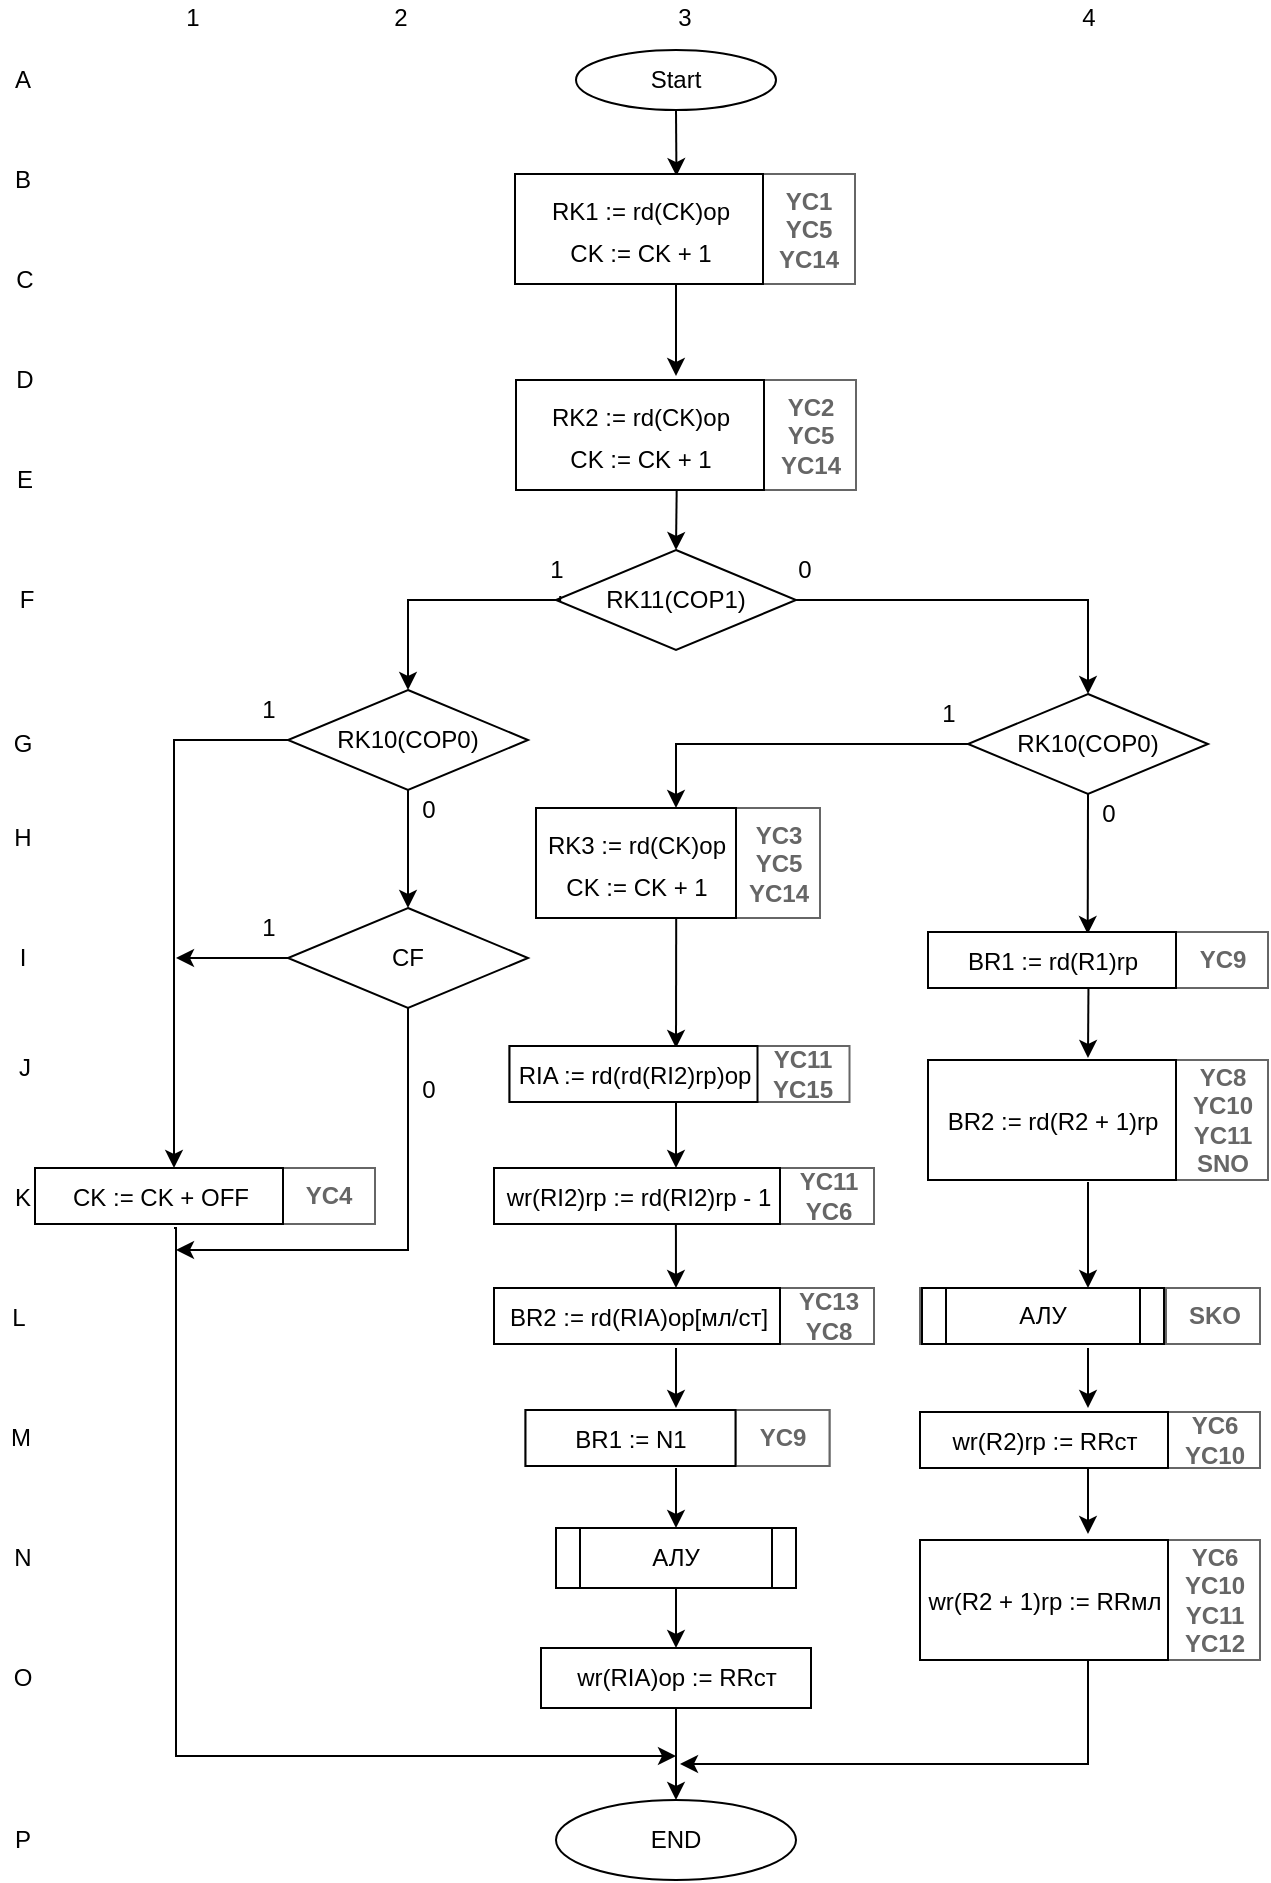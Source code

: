 <mxfile version="18.0.7" type="github"><diagram id="KE3Y_JJDXEvooJmlkgoM" name="Page-1"><mxGraphModel dx="696" dy="299" grid="0" gridSize="10" guides="1" tooltips="1" connect="1" arrows="1" fold="1" page="0" pageScale="1" pageWidth="827" pageHeight="1169" math="0" shadow="0"><root><mxCell id="0"/><mxCell id="1" parent="0"/><mxCell id="UL9RxV9l1OQldz9KdJYa-1" value="Start" style="ellipse;whiteSpace=wrap;html=1;" parent="1" vertex="1"><mxGeometry x="300" y="40" width="100" height="30" as="geometry"/></mxCell><mxCell id="UL9RxV9l1OQldz9KdJYa-2" value="" style="endArrow=classic;html=1;rounded=0;exitX=0.5;exitY=1;exitDx=0;exitDy=0;entryX=0.651;entryY=0.019;entryDx=0;entryDy=0;entryPerimeter=0;" parent="1" source="UL9RxV9l1OQldz9KdJYa-1" target="xAPefbZH91MnTpr2km9e-11" edge="1"><mxGeometry width="50" height="50" relative="1" as="geometry"><mxPoint x="360" y="280" as="sourcePoint"/><mxPoint x="350" y="90" as="targetPoint"/></mxGeometry></mxCell><mxCell id="UL9RxV9l1OQldz9KdJYa-8" value="" style="endArrow=classic;html=1;rounded=0;" parent="1" edge="1"><mxGeometry width="50" height="50" relative="1" as="geometry"><mxPoint x="350" y="155" as="sourcePoint"/><mxPoint x="350" y="203" as="targetPoint"/></mxGeometry></mxCell><mxCell id="UL9RxV9l1OQldz9KdJYa-11" value="RK11(COP1)" style="rhombus;whiteSpace=wrap;html=1;" parent="1" vertex="1"><mxGeometry x="290" y="290" width="120" height="50" as="geometry"/></mxCell><mxCell id="UL9RxV9l1OQldz9KdJYa-12" value="" style="endArrow=classic;html=1;rounded=0;exitX=0.652;exitY=0.983;exitDx=0;exitDy=0;entryX=0.5;entryY=0;entryDx=0;entryDy=0;exitPerimeter=0;" parent="1" target="UL9RxV9l1OQldz9KdJYa-11" edge="1"><mxGeometry width="50" height="50" relative="1" as="geometry"><mxPoint x="350.348" y="259.065" as="sourcePoint"/><mxPoint x="410" y="310" as="targetPoint"/></mxGeometry></mxCell><mxCell id="UL9RxV9l1OQldz9KdJYa-13" value="" style="edgeStyle=segmentEdgeStyle;endArrow=classic;html=1;rounded=0;exitX=0.607;exitY=1.15;exitDx=0;exitDy=0;entryX=0.5;entryY=0;entryDx=0;entryDy=0;exitPerimeter=0;" parent="1" source="UL9RxV9l1OQldz9KdJYa-30" target="UL9RxV9l1OQldz9KdJYa-16" edge="1"><mxGeometry width="50" height="50" relative="1" as="geometry"><mxPoint x="256" y="315" as="sourcePoint"/><mxPoint x="176" y="360" as="targetPoint"/><Array as="points"><mxPoint x="292" y="315"/><mxPoint x="216" y="315"/></Array></mxGeometry></mxCell><mxCell id="UL9RxV9l1OQldz9KdJYa-15" value="" style="edgeStyle=segmentEdgeStyle;endArrow=classic;html=1;rounded=0;exitX=1;exitY=0.5;exitDx=0;exitDy=0;entryX=0.5;entryY=0;entryDx=0;entryDy=0;" parent="1" source="UL9RxV9l1OQldz9KdJYa-11" target="UL9RxV9l1OQldz9KdJYa-17" edge="1"><mxGeometry width="50" height="50" relative="1" as="geometry"><mxPoint x="360" y="360" as="sourcePoint"/><mxPoint x="590" y="360" as="targetPoint"/><Array as="points"><mxPoint x="556" y="315"/></Array></mxGeometry></mxCell><mxCell id="UL9RxV9l1OQldz9KdJYa-16" value="RK10(COP0)" style="rhombus;whiteSpace=wrap;html=1;" parent="1" vertex="1"><mxGeometry x="156" y="360" width="120" height="50" as="geometry"/></mxCell><mxCell id="UL9RxV9l1OQldz9KdJYa-17" value="RK10(COP0)" style="rhombus;whiteSpace=wrap;html=1;" parent="1" vertex="1"><mxGeometry x="496" y="362" width="120" height="50" as="geometry"/></mxCell><mxCell id="UL9RxV9l1OQldz9KdJYa-18" value="" style="endArrow=classic;html=1;rounded=0;exitX=0.5;exitY=1;exitDx=0;exitDy=0;entryX=0.5;entryY=0;entryDx=0;entryDy=0;" parent="1" source="UL9RxV9l1OQldz9KdJYa-16" target="UL9RxV9l1OQldz9KdJYa-19" edge="1"><mxGeometry width="50" height="50" relative="1" as="geometry"><mxPoint x="246" y="470" as="sourcePoint"/><mxPoint x="216" y="500" as="targetPoint"/></mxGeometry></mxCell><mxCell id="UL9RxV9l1OQldz9KdJYa-19" value="CF" style="rhombus;whiteSpace=wrap;html=1;" parent="1" vertex="1"><mxGeometry x="156" y="469" width="120" height="50" as="geometry"/></mxCell><mxCell id="UL9RxV9l1OQldz9KdJYa-23" value="" style="edgeStyle=segmentEdgeStyle;endArrow=classic;html=1;rounded=0;exitX=0;exitY=0.5;exitDx=0;exitDy=0;entryX=0.5;entryY=0;entryDx=0;entryDy=0;" parent="1" source="UL9RxV9l1OQldz9KdJYa-16" edge="1"><mxGeometry width="50" height="50" relative="1" as="geometry"><mxPoint x="350" y="350" as="sourcePoint"/><mxPoint x="99" y="599" as="targetPoint"/></mxGeometry></mxCell><mxCell id="UL9RxV9l1OQldz9KdJYa-24" value="" style="endArrow=classic;html=1;rounded=0;exitX=0;exitY=0.5;exitDx=0;exitDy=0;" parent="1" source="UL9RxV9l1OQldz9KdJYa-19" edge="1"><mxGeometry width="50" height="50" relative="1" as="geometry"><mxPoint x="350" y="319" as="sourcePoint"/><mxPoint x="100" y="494" as="targetPoint"/></mxGeometry></mxCell><mxCell id="UL9RxV9l1OQldz9KdJYa-26" value="1" style="text;html=1;align=center;verticalAlign=middle;resizable=0;points=[];autosize=1;strokeColor=none;fillColor=none;" parent="1" vertex="1"><mxGeometry x="136" y="360" width="20" height="20" as="geometry"/></mxCell><mxCell id="UL9RxV9l1OQldz9KdJYa-27" value="0" style="text;html=1;align=center;verticalAlign=middle;resizable=0;points=[];autosize=1;strokeColor=none;fillColor=none;" parent="1" vertex="1"><mxGeometry x="216" y="410" width="20" height="20" as="geometry"/></mxCell><mxCell id="UL9RxV9l1OQldz9KdJYa-28" value="" style="edgeStyle=segmentEdgeStyle;endArrow=classic;html=1;rounded=0;exitX=0.5;exitY=1;exitDx=0;exitDy=0;" parent="1" source="UL9RxV9l1OQldz9KdJYa-19" edge="1"><mxGeometry width="50" height="50" relative="1" as="geometry"><mxPoint x="350" y="620" as="sourcePoint"/><mxPoint x="100" y="640" as="targetPoint"/><Array as="points"><mxPoint x="216" y="640"/></Array></mxGeometry></mxCell><mxCell id="UL9RxV9l1OQldz9KdJYa-29" value="0" style="text;html=1;align=center;verticalAlign=middle;resizable=0;points=[];autosize=1;strokeColor=none;fillColor=none;" parent="1" vertex="1"><mxGeometry x="216" y="550" width="20" height="20" as="geometry"/></mxCell><mxCell id="UL9RxV9l1OQldz9KdJYa-30" value="1" style="text;html=1;align=center;verticalAlign=middle;resizable=0;points=[];autosize=1;strokeColor=none;fillColor=none;" parent="1" vertex="1"><mxGeometry x="280" y="290" width="20" height="20" as="geometry"/></mxCell><mxCell id="UL9RxV9l1OQldz9KdJYa-31" value="0" style="text;html=1;align=center;verticalAlign=middle;resizable=0;points=[];autosize=1;strokeColor=none;fillColor=none;" parent="1" vertex="1"><mxGeometry x="404" y="290" width="20" height="20" as="geometry"/></mxCell><mxCell id="UL9RxV9l1OQldz9KdJYa-32" value="" style="endArrow=classic;html=1;rounded=0;exitX=0.5;exitY=1;exitDx=0;exitDy=0;entryX=0.644;entryY=0.037;entryDx=0;entryDy=0;entryPerimeter=0;" parent="1" source="UL9RxV9l1OQldz9KdJYa-17" target="xAPefbZH91MnTpr2km9e-21" edge="1"><mxGeometry width="50" height="50" relative="1" as="geometry"><mxPoint x="316" y="622" as="sourcePoint"/><mxPoint x="556" y="479" as="targetPoint"/></mxGeometry></mxCell><mxCell id="UL9RxV9l1OQldz9KdJYa-35" value="" style="endArrow=classic;html=1;rounded=0;exitX=0.647;exitY=0.992;exitDx=0;exitDy=0;exitPerimeter=0;" parent="1" source="xAPefbZH91MnTpr2km9e-21" edge="1"><mxGeometry width="50" height="50" relative="1" as="geometry"><mxPoint x="556" y="554" as="sourcePoint"/><mxPoint x="556" y="544" as="targetPoint"/></mxGeometry></mxCell><mxCell id="UL9RxV9l1OQldz9KdJYa-36" value="" style="endArrow=classic;html=1;rounded=0;entryX=0.5;entryY=0;entryDx=0;entryDy=0;" parent="1" edge="1"><mxGeometry width="50" height="50" relative="1" as="geometry"><mxPoint x="556" y="606" as="sourcePoint"/><mxPoint x="556" y="659" as="targetPoint"/></mxGeometry></mxCell><mxCell id="UL9RxV9l1OQldz9KdJYa-40" value="" style="endArrow=classic;html=1;rounded=0;exitX=0.5;exitY=1;exitDx=0;exitDy=0;entryX=0.5;entryY=0;entryDx=0;entryDy=0;" parent="1" edge="1"><mxGeometry width="50" height="50" relative="1" as="geometry"><mxPoint x="556" y="689" as="sourcePoint"/><mxPoint x="556" y="719" as="targetPoint"/></mxGeometry></mxCell><mxCell id="UL9RxV9l1OQldz9KdJYa-41" value="" style="edgeStyle=segmentEdgeStyle;endArrow=classic;html=1;rounded=0;exitX=0;exitY=0.5;exitDx=0;exitDy=0;entryX=0.5;entryY=0;entryDx=0;entryDy=0;" parent="1" source="UL9RxV9l1OQldz9KdJYa-17" edge="1"><mxGeometry width="50" height="50" relative="1" as="geometry"><mxPoint x="340" y="500" as="sourcePoint"/><mxPoint x="350" y="419" as="targetPoint"/></mxGeometry></mxCell><mxCell id="UL9RxV9l1OQldz9KdJYa-42" value="0" style="text;html=1;align=center;verticalAlign=middle;resizable=0;points=[];autosize=1;strokeColor=none;fillColor=none;" parent="1" vertex="1"><mxGeometry x="556" y="412" width="20" height="20" as="geometry"/></mxCell><mxCell id="UL9RxV9l1OQldz9KdJYa-43" value="1" style="text;html=1;align=center;verticalAlign=middle;resizable=0;points=[];autosize=1;strokeColor=none;fillColor=none;" parent="1" vertex="1"><mxGeometry x="476" y="362" width="20" height="20" as="geometry"/></mxCell><mxCell id="UL9RxV9l1OQldz9KdJYa-49" value="" style="endArrow=classic;html=1;rounded=0;exitX=0.701;exitY=0.989;exitDx=0;exitDy=0;entryX=0.5;entryY=0;entryDx=0;entryDy=0;exitPerimeter=0;" parent="1" source="xAPefbZH91MnTpr2km9e-42" edge="1"><mxGeometry width="50" height="50" relative="1" as="geometry"><mxPoint x="350" y="509" as="sourcePoint"/><mxPoint x="350" y="539" as="targetPoint"/></mxGeometry></mxCell><mxCell id="UL9RxV9l1OQldz9KdJYa-50" value="" style="endArrow=classic;html=1;rounded=0;entryX=0.5;entryY=0;entryDx=0;entryDy=0;" parent="1" edge="1"><mxGeometry width="50" height="50" relative="1" as="geometry"><mxPoint x="350" y="564" as="sourcePoint"/><mxPoint x="350" y="599" as="targetPoint"/></mxGeometry></mxCell><mxCell id="UL9RxV9l1OQldz9KdJYa-52" value="" style="endArrow=classic;html=1;rounded=0;exitX=0.636;exitY=1.005;exitDx=0;exitDy=0;entryX=0.5;entryY=0;entryDx=0;entryDy=0;exitPerimeter=0;" parent="1" source="xAPefbZH91MnTpr2km9e-49" edge="1"><mxGeometry width="50" height="50" relative="1" as="geometry"><mxPoint x="350" y="629" as="sourcePoint"/><mxPoint x="350" y="659" as="targetPoint"/></mxGeometry></mxCell><mxCell id="UL9RxV9l1OQldz9KdJYa-54" value="" style="endArrow=classic;html=1;rounded=0;exitX=0.5;exitY=1;exitDx=0;exitDy=0;entryX=0.5;entryY=0;entryDx=0;entryDy=0;" parent="1" edge="1"><mxGeometry width="50" height="50" relative="1" as="geometry"><mxPoint x="350" y="689" as="sourcePoint"/><mxPoint x="350" y="719" as="targetPoint"/></mxGeometry></mxCell><mxCell id="UL9RxV9l1OQldz9KdJYa-55" value="АЛУ" style="shape=process;whiteSpace=wrap;html=1;backgroundOutline=1;" parent="1" vertex="1"><mxGeometry x="290" y="779" width="120" height="30" as="geometry"/></mxCell><mxCell id="UL9RxV9l1OQldz9KdJYa-56" value="" style="endArrow=classic;html=1;rounded=0;exitX=0.5;exitY=1;exitDx=0;exitDy=0;entryX=0.5;entryY=0;entryDx=0;entryDy=0;" parent="1" target="UL9RxV9l1OQldz9KdJYa-55" edge="1"><mxGeometry width="50" height="50" relative="1" as="geometry"><mxPoint x="350" y="749" as="sourcePoint"/><mxPoint x="350" y="699" as="targetPoint"/></mxGeometry></mxCell><mxCell id="UL9RxV9l1OQldz9KdJYa-57" value="wr(RIA)op := RRст" style="rounded=0;whiteSpace=wrap;html=1;" parent="1" vertex="1"><mxGeometry x="282.5" y="839" width="135" height="30" as="geometry"/></mxCell><mxCell id="UL9RxV9l1OQldz9KdJYa-58" value="" style="endArrow=classic;html=1;rounded=0;exitX=0.5;exitY=1;exitDx=0;exitDy=0;entryX=0.5;entryY=0;entryDx=0;entryDy=0;" parent="1" source="UL9RxV9l1OQldz9KdJYa-55" target="UL9RxV9l1OQldz9KdJYa-57" edge="1"><mxGeometry width="50" height="50" relative="1" as="geometry"><mxPoint x="300" y="839" as="sourcePoint"/><mxPoint x="350" y="789" as="targetPoint"/></mxGeometry></mxCell><mxCell id="UL9RxV9l1OQldz9KdJYa-59" value="END" style="ellipse;whiteSpace=wrap;html=1;" parent="1" vertex="1"><mxGeometry x="290" y="915" width="120" height="40" as="geometry"/></mxCell><mxCell id="UL9RxV9l1OQldz9KdJYa-60" value="" style="endArrow=classic;html=1;rounded=0;exitX=0.5;exitY=1;exitDx=0;exitDy=0;entryX=0.5;entryY=0;entryDx=0;entryDy=0;" parent="1" source="UL9RxV9l1OQldz9KdJYa-57" target="UL9RxV9l1OQldz9KdJYa-59" edge="1"><mxGeometry width="50" height="50" relative="1" as="geometry"><mxPoint x="295.5" y="872" as="sourcePoint"/><mxPoint x="345.5" y="822" as="targetPoint"/></mxGeometry></mxCell><mxCell id="UL9RxV9l1OQldz9KdJYa-63" value="" style="edgeStyle=segmentEdgeStyle;endArrow=classic;html=1;rounded=0;exitX=0.5;exitY=1;exitDx=0;exitDy=0;" parent="1" edge="1"><mxGeometry width="50" height="50" relative="1" as="geometry"><mxPoint x="99" y="629" as="sourcePoint"/><mxPoint x="350" y="893" as="targetPoint"/><Array as="points"><mxPoint x="100" y="893"/></Array></mxGeometry></mxCell><mxCell id="UL9RxV9l1OQldz9KdJYa-65" value="" style="edgeStyle=segmentEdgeStyle;endArrow=classic;html=1;rounded=0;" parent="1" source="xAPefbZH91MnTpr2km9e-36" edge="1"><mxGeometry width="50" height="50" relative="1" as="geometry"><mxPoint x="556" y="855" as="sourcePoint"/><mxPoint x="352" y="897" as="targetPoint"/><Array as="points"><mxPoint x="556" y="897"/></Array></mxGeometry></mxCell><mxCell id="UL9RxV9l1OQldz9KdJYa-66" value="1" style="text;html=1;align=center;verticalAlign=middle;resizable=0;points=[];autosize=1;strokeColor=none;fillColor=none;" parent="1" vertex="1"><mxGeometry x="99" y="15" width="17" height="18" as="geometry"/></mxCell><mxCell id="UL9RxV9l1OQldz9KdJYa-67" value="2" style="text;html=1;align=center;verticalAlign=middle;resizable=0;points=[];autosize=1;strokeColor=none;fillColor=none;" parent="1" vertex="1"><mxGeometry x="203" y="15" width="17" height="18" as="geometry"/></mxCell><mxCell id="UL9RxV9l1OQldz9KdJYa-68" value="3" style="text;html=1;align=center;verticalAlign=middle;resizable=0;points=[];autosize=1;strokeColor=none;fillColor=none;" parent="1" vertex="1"><mxGeometry x="345" y="15" width="17" height="18" as="geometry"/></mxCell><mxCell id="UL9RxV9l1OQldz9KdJYa-69" value="4" style="text;html=1;align=center;verticalAlign=middle;resizable=0;points=[];autosize=1;strokeColor=none;fillColor=none;" parent="1" vertex="1"><mxGeometry x="547.5" y="15" width="17" height="18" as="geometry"/></mxCell><mxCell id="UL9RxV9l1OQldz9KdJYa-70" value="A" style="text;html=1;align=center;verticalAlign=middle;resizable=0;points=[];autosize=1;strokeColor=none;fillColor=none;" parent="1" vertex="1"><mxGeometry x="14" y="46" width="18" height="18" as="geometry"/></mxCell><mxCell id="UL9RxV9l1OQldz9KdJYa-71" value="B" style="text;html=1;align=center;verticalAlign=middle;resizable=0;points=[];autosize=1;strokeColor=none;fillColor=none;" parent="1" vertex="1"><mxGeometry x="14" y="96" width="18" height="18" as="geometry"/></mxCell><mxCell id="UL9RxV9l1OQldz9KdJYa-72" value="C" style="text;html=1;align=center;verticalAlign=middle;resizable=0;points=[];autosize=1;strokeColor=none;fillColor=none;" parent="1" vertex="1"><mxGeometry x="14" y="146" width="19" height="18" as="geometry"/></mxCell><mxCell id="UL9RxV9l1OQldz9KdJYa-73" value="D" style="text;html=1;align=center;verticalAlign=middle;resizable=0;points=[];autosize=1;strokeColor=none;fillColor=none;" parent="1" vertex="1"><mxGeometry x="14" y="196" width="19" height="18" as="geometry"/></mxCell><mxCell id="UL9RxV9l1OQldz9KdJYa-74" value="E" style="text;html=1;align=center;verticalAlign=middle;resizable=0;points=[];autosize=1;strokeColor=none;fillColor=none;" parent="1" vertex="1"><mxGeometry x="15" y="246" width="18" height="18" as="geometry"/></mxCell><mxCell id="UL9RxV9l1OQldz9KdJYa-75" value="F" style="text;html=1;align=center;verticalAlign=middle;resizable=0;points=[];autosize=1;strokeColor=none;fillColor=none;" parent="1" vertex="1"><mxGeometry x="16" y="306" width="17" height="18" as="geometry"/></mxCell><mxCell id="UL9RxV9l1OQldz9KdJYa-76" value="G" style="text;html=1;align=center;verticalAlign=middle;resizable=0;points=[];autosize=1;strokeColor=none;fillColor=none;" parent="1" vertex="1"><mxGeometry x="13.5" y="378" width="19" height="18" as="geometry"/></mxCell><mxCell id="UL9RxV9l1OQldz9KdJYa-77" value="H" style="text;html=1;align=center;verticalAlign=middle;resizable=0;points=[];autosize=1;strokeColor=none;fillColor=none;" parent="1" vertex="1"><mxGeometry x="13.5" y="425" width="19" height="18" as="geometry"/></mxCell><mxCell id="UL9RxV9l1OQldz9KdJYa-78" value="I" style="text;html=1;align=center;verticalAlign=middle;resizable=0;points=[];autosize=1;strokeColor=none;fillColor=none;" parent="1" vertex="1"><mxGeometry x="16.5" y="485" width="13" height="18" as="geometry"/></mxCell><mxCell id="UL9RxV9l1OQldz9KdJYa-79" value="J" style="text;html=1;align=center;verticalAlign=middle;resizable=0;points=[];autosize=1;strokeColor=none;fillColor=none;" parent="1" vertex="1"><mxGeometry x="15.5" y="540" width="16" height="18" as="geometry"/></mxCell><mxCell id="UL9RxV9l1OQldz9KdJYa-80" value="K" style="text;html=1;align=center;verticalAlign=middle;resizable=0;points=[];autosize=1;strokeColor=none;fillColor=none;" parent="1" vertex="1"><mxGeometry x="13.5" y="605" width="18" height="18" as="geometry"/></mxCell><mxCell id="UL9RxV9l1OQldz9KdJYa-81" value="L" style="text;html=1;align=center;verticalAlign=middle;resizable=0;points=[];autosize=1;strokeColor=none;fillColor=none;" parent="1" vertex="1"><mxGeometry x="12.5" y="665" width="17" height="18" as="geometry"/></mxCell><mxCell id="UL9RxV9l1OQldz9KdJYa-82" value="M" style="text;html=1;align=center;verticalAlign=middle;resizable=0;points=[];autosize=1;strokeColor=none;fillColor=none;" parent="1" vertex="1"><mxGeometry x="12" y="725" width="20" height="18" as="geometry"/></mxCell><mxCell id="UL9RxV9l1OQldz9KdJYa-83" value="N" style="text;html=1;align=center;verticalAlign=middle;resizable=0;points=[];autosize=1;strokeColor=none;fillColor=none;" parent="1" vertex="1"><mxGeometry x="13.5" y="785" width="19" height="18" as="geometry"/></mxCell><mxCell id="UL9RxV9l1OQldz9KdJYa-84" value="O" style="text;html=1;align=center;verticalAlign=middle;resizable=0;points=[];autosize=1;strokeColor=none;fillColor=none;" parent="1" vertex="1"><mxGeometry x="13" y="845" width="19" height="18" as="geometry"/></mxCell><mxCell id="UL9RxV9l1OQldz9KdJYa-85" value="P" style="text;html=1;align=center;verticalAlign=middle;resizable=0;points=[];autosize=1;strokeColor=none;fillColor=none;" parent="1" vertex="1"><mxGeometry x="14" y="926" width="18" height="18" as="geometry"/></mxCell><mxCell id="UL9RxV9l1OQldz9KdJYa-87" value="" style="endArrow=classic;html=1;rounded=0;exitX=0.5;exitY=1;exitDx=0;exitDy=0;entryX=0.5;entryY=0;entryDx=0;entryDy=0;" parent="1" edge="1"><mxGeometry width="50" height="50" relative="1" as="geometry"><mxPoint x="556" y="749" as="sourcePoint"/><mxPoint x="556" y="782" as="targetPoint"/></mxGeometry></mxCell><mxCell id="7RNchvcQetN7JXkEwD7B-1" value="1" style="text;html=1;align=center;verticalAlign=middle;resizable=0;points=[];autosize=1;strokeColor=none;fillColor=none;" parent="1" vertex="1"><mxGeometry x="136" y="469" width="20" height="20" as="geometry"/></mxCell><mxCell id="xAPefbZH91MnTpr2km9e-9" value="A" style="strokeWidth=1;shadow=0;dashed=0;align=center;html=1;rSize=10;fillColor=#ffffff;strokeColor=#666666;" vertex="1" parent="1"><mxGeometry x="269.5" y="102" width="168" height="55" as="geometry"/></mxCell><mxCell id="xAPefbZH91MnTpr2km9e-10" value="&lt;font style=&quot;font-size: 12px;&quot;&gt;YC1&lt;br&gt;YC5&lt;br&gt;YC14&lt;br&gt;&lt;/font&gt;" style="strokeColor=inherit;fillColor=inherit;gradientColor=inherit;strokeWidth=1;shadow=0;dashed=0;align=center;html=1;shape=mxgraph.mockup.rrect;rSize=0;fontSize=12;fontColor=#666666;fontStyle=1;resizeHeight=1;" vertex="1" parent="xAPefbZH91MnTpr2km9e-9"><mxGeometry width="47" height="55" relative="1" as="geometry"><mxPoint x="123" as="offset"/></mxGeometry></mxCell><mxCell id="xAPefbZH91MnTpr2km9e-11" value="&lt;p&gt;&lt;span style=&quot;color: rgb(0, 0, 0); font-size: 12px; font-weight: 400;&quot;&gt;RK1 := rd(CK)op&lt;br&gt;&lt;/span&gt;&lt;span style=&quot;color: rgb(0, 0, 0); font-size: 12px; font-weight: 400;&quot;&gt;CK := CK + 1&lt;/span&gt;&lt;span style=&quot;color: rgb(0, 0, 0); font-size: 12px; font-weight: 400;&quot;&gt;&lt;br&gt;&lt;/span&gt;&lt;/p&gt;" style="strokeWidth=1;shadow=0;dashed=0;align=center;html=1;rSize=10;fontSize=17;fontColor=#666666;fontStyle=1;resizeHeight=1;" vertex="1" parent="xAPefbZH91MnTpr2km9e-9"><mxGeometry width="124" height="55" relative="1" as="geometry"><mxPoint as="offset"/></mxGeometry></mxCell><mxCell id="xAPefbZH91MnTpr2km9e-16" value="A" style="strokeWidth=1;shadow=0;dashed=0;align=center;html=1;rSize=10;fillColor=#ffffff;strokeColor=#666666;" vertex="1" parent="1"><mxGeometry x="270" y="205" width="168" height="55" as="geometry"/></mxCell><mxCell id="xAPefbZH91MnTpr2km9e-17" value="&lt;font style=&quot;font-size: 12px;&quot;&gt;YC2&lt;br&gt;YC5&lt;br&gt;YC14&lt;br&gt;&lt;/font&gt;" style="strokeColor=inherit;fillColor=inherit;gradientColor=inherit;strokeWidth=1;shadow=0;dashed=0;align=center;html=1;shape=mxgraph.mockup.rrect;rSize=0;fontSize=12;fontColor=#666666;fontStyle=1;resizeHeight=1;" vertex="1" parent="xAPefbZH91MnTpr2km9e-16"><mxGeometry width="47" height="55" relative="1" as="geometry"><mxPoint x="123" as="offset"/></mxGeometry></mxCell><mxCell id="xAPefbZH91MnTpr2km9e-18" value="&lt;p&gt;&lt;span style=&quot;color: rgb(0, 0, 0); font-size: 12px; font-weight: 400;&quot;&gt;RK2 := rd(CK)op&lt;br&gt;&lt;/span&gt;&lt;span style=&quot;color: rgb(0, 0, 0); font-size: 12px; font-weight: 400;&quot;&gt;CK := CK + 1&lt;/span&gt;&lt;span style=&quot;color: rgb(0, 0, 0); font-size: 12px; font-weight: 400;&quot;&gt;&lt;br&gt;&lt;/span&gt;&lt;/p&gt;" style="strokeWidth=1;shadow=0;dashed=0;align=center;html=1;rSize=10;fontSize=17;fontColor=#666666;fontStyle=1;resizeHeight=1;" vertex="1" parent="xAPefbZH91MnTpr2km9e-16"><mxGeometry width="124" height="55" relative="1" as="geometry"><mxPoint as="offset"/></mxGeometry></mxCell><mxCell id="xAPefbZH91MnTpr2km9e-19" value="A" style="strokeWidth=1;shadow=0;dashed=0;align=center;html=1;rSize=10;fillColor=#ffffff;strokeColor=#666666;" vertex="1" parent="1"><mxGeometry x="476" y="481" width="168" height="28" as="geometry"/></mxCell><mxCell id="xAPefbZH91MnTpr2km9e-20" value="&lt;font style=&quot;font-size: 12px;&quot;&gt;YC9&lt;br&gt;&lt;/font&gt;" style="strokeColor=inherit;fillColor=inherit;gradientColor=inherit;strokeWidth=1;shadow=0;dashed=0;align=center;html=1;shape=mxgraph.mockup.rrect;rSize=0;fontSize=12;fontColor=#666666;fontStyle=1;resizeHeight=1;" vertex="1" parent="xAPefbZH91MnTpr2km9e-19"><mxGeometry width="47" height="28" relative="1" as="geometry"><mxPoint x="123" as="offset"/></mxGeometry></mxCell><mxCell id="xAPefbZH91MnTpr2km9e-21" value="&lt;p&gt;&lt;span style=&quot;color: rgb(0, 0, 0); font-size: 12px; font-weight: 400;&quot;&gt;BR1 := rd(R1)rp&lt;/span&gt;&lt;span style=&quot;color: rgb(0, 0, 0); font-size: 12px; font-weight: 400;&quot;&gt;&lt;br&gt;&lt;/span&gt;&lt;/p&gt;" style="strokeWidth=1;shadow=0;dashed=0;align=center;html=1;rSize=10;fontSize=17;fontColor=#666666;fontStyle=1;resizeHeight=1;" vertex="1" parent="xAPefbZH91MnTpr2km9e-19"><mxGeometry width="124" height="28" relative="1" as="geometry"><mxPoint as="offset"/></mxGeometry></mxCell><mxCell id="xAPefbZH91MnTpr2km9e-22" value="A" style="strokeWidth=1;shadow=0;dashed=0;align=center;html=1;rSize=10;fillColor=#ffffff;strokeColor=#666666;" vertex="1" parent="1"><mxGeometry x="476" y="545" width="168" height="60" as="geometry"/></mxCell><mxCell id="xAPefbZH91MnTpr2km9e-23" value="&lt;font style=&quot;font-size: 12px;&quot;&gt;YC8&lt;br&gt;YC10&lt;br&gt;YC11&lt;br&gt;SNO&lt;br&gt;&lt;/font&gt;" style="strokeColor=inherit;fillColor=inherit;gradientColor=inherit;strokeWidth=1;shadow=0;dashed=0;align=center;html=1;shape=mxgraph.mockup.rrect;rSize=0;fontSize=12;fontColor=#666666;fontStyle=1;resizeHeight=1;" vertex="1" parent="xAPefbZH91MnTpr2km9e-22"><mxGeometry width="47" height="60" relative="1" as="geometry"><mxPoint x="123" as="offset"/></mxGeometry></mxCell><mxCell id="xAPefbZH91MnTpr2km9e-24" value="&lt;p&gt;&lt;span style=&quot;color: rgb(0, 0, 0); font-size: 12px; font-weight: 400;&quot;&gt;BR2 := rd(R2 + 1)rp&lt;/span&gt;&lt;span style=&quot;color: rgb(0, 0, 0); font-size: 12px; font-weight: 400;&quot;&gt;&lt;br&gt;&lt;/span&gt;&lt;/p&gt;" style="strokeWidth=1;shadow=0;dashed=0;align=center;html=1;rSize=10;fontSize=17;fontColor=#666666;fontStyle=1;resizeHeight=1;" vertex="1" parent="xAPefbZH91MnTpr2km9e-22"><mxGeometry width="124" height="60" relative="1" as="geometry"><mxPoint as="offset"/></mxGeometry></mxCell><mxCell id="xAPefbZH91MnTpr2km9e-25" value="" style="strokeWidth=1;shadow=0;dashed=0;align=center;html=1;rSize=10;fillColor=#ffffff;strokeColor=#666666;" vertex="1" parent="1"><mxGeometry x="472" y="659" width="168" height="28" as="geometry"/></mxCell><mxCell id="xAPefbZH91MnTpr2km9e-26" value="&lt;font style=&quot;font-size: 12px;&quot;&gt;SKO&lt;br&gt;&lt;/font&gt;" style="strokeColor=inherit;fillColor=inherit;gradientColor=inherit;strokeWidth=1;shadow=0;dashed=0;align=center;html=1;shape=mxgraph.mockup.rrect;rSize=0;fontSize=12;fontColor=#666666;fontStyle=1;resizeHeight=1;" vertex="1" parent="xAPefbZH91MnTpr2km9e-25"><mxGeometry width="47" height="28" relative="1" as="geometry"><mxPoint x="123" as="offset"/></mxGeometry></mxCell><mxCell id="xAPefbZH91MnTpr2km9e-28" value="АЛУ" style="shape=process;whiteSpace=wrap;html=1;backgroundOutline=1;" vertex="1" parent="xAPefbZH91MnTpr2km9e-25"><mxGeometry x="1" width="121" height="28" as="geometry"/></mxCell><mxCell id="xAPefbZH91MnTpr2km9e-29" value="A" style="strokeWidth=1;shadow=0;dashed=0;align=center;html=1;rSize=10;fillColor=#ffffff;strokeColor=#666666;" vertex="1" parent="1"><mxGeometry x="472" y="721" width="168" height="28" as="geometry"/></mxCell><mxCell id="xAPefbZH91MnTpr2km9e-30" value="&lt;font style=&quot;font-size: 12px;&quot;&gt;YC6&lt;br&gt;YC10&lt;br&gt;&lt;/font&gt;" style="strokeColor=inherit;fillColor=inherit;gradientColor=inherit;strokeWidth=1;shadow=0;dashed=0;align=center;html=1;shape=mxgraph.mockup.rrect;rSize=0;fontSize=12;fontColor=#666666;fontStyle=1;resizeHeight=1;" vertex="1" parent="xAPefbZH91MnTpr2km9e-29"><mxGeometry width="47" height="28" relative="1" as="geometry"><mxPoint x="123" as="offset"/></mxGeometry></mxCell><mxCell id="xAPefbZH91MnTpr2km9e-31" value="&lt;p&gt;&lt;span style=&quot;color: rgb(0, 0, 0); font-size: 12px; font-weight: 400;&quot;&gt;wr(R2)rp := RRст&lt;/span&gt;&lt;span style=&quot;color: rgb(0, 0, 0); font-size: 12px; font-weight: 400;&quot;&gt;&lt;br&gt;&lt;/span&gt;&lt;/p&gt;" style="strokeWidth=1;shadow=0;dashed=0;align=center;html=1;rSize=10;fontSize=17;fontColor=#666666;fontStyle=1;resizeHeight=1;" vertex="1" parent="xAPefbZH91MnTpr2km9e-29"><mxGeometry width="124" height="28" relative="1" as="geometry"><mxPoint as="offset"/></mxGeometry></mxCell><mxCell id="xAPefbZH91MnTpr2km9e-34" value="A" style="strokeWidth=1;shadow=0;dashed=0;align=center;html=1;rSize=10;fillColor=#ffffff;strokeColor=#666666;" vertex="1" parent="1"><mxGeometry x="472" y="785" width="168" height="60" as="geometry"/></mxCell><mxCell id="xAPefbZH91MnTpr2km9e-35" value="&lt;font style=&quot;font-size: 12px;&quot;&gt;YC6&lt;br&gt;YC10&lt;br&gt;YC11&lt;br&gt;YC12&lt;br&gt;&lt;/font&gt;" style="strokeColor=inherit;fillColor=inherit;gradientColor=inherit;strokeWidth=1;shadow=0;dashed=0;align=center;html=1;shape=mxgraph.mockup.rrect;rSize=0;fontSize=12;fontColor=#666666;fontStyle=1;resizeHeight=1;" vertex="1" parent="xAPefbZH91MnTpr2km9e-34"><mxGeometry width="47" height="60.0" relative="1" as="geometry"><mxPoint x="123" as="offset"/></mxGeometry></mxCell><mxCell id="xAPefbZH91MnTpr2km9e-36" value="&lt;p&gt;&lt;span style=&quot;color: rgb(0, 0, 0); font-size: 12px; font-weight: 400;&quot;&gt;wr(R2 + 1)rp := RRмл&lt;/span&gt;&lt;span style=&quot;color: rgb(0, 0, 0); font-size: 12px; font-weight: 400;&quot;&gt;&lt;br&gt;&lt;/span&gt;&lt;/p&gt;" style="strokeWidth=1;shadow=0;dashed=0;align=center;html=1;rSize=10;fontSize=17;fontColor=#666666;fontStyle=1;resizeHeight=1;" vertex="1" parent="xAPefbZH91MnTpr2km9e-34"><mxGeometry width="124" height="60.0" relative="1" as="geometry"><mxPoint as="offset"/></mxGeometry></mxCell><mxCell id="xAPefbZH91MnTpr2km9e-37" value="A" style="strokeWidth=1;shadow=0;dashed=0;align=center;html=1;rSize=10;fillColor=#ffffff;strokeColor=#666666;" vertex="1" parent="1"><mxGeometry x="29.5" y="599" width="168" height="28" as="geometry"/></mxCell><mxCell id="xAPefbZH91MnTpr2km9e-38" value="&lt;font style=&quot;font-size: 12px;&quot;&gt;YC4&lt;br&gt;&lt;/font&gt;" style="strokeColor=inherit;fillColor=inherit;gradientColor=inherit;strokeWidth=1;shadow=0;dashed=0;align=center;html=1;shape=mxgraph.mockup.rrect;rSize=0;fontSize=12;fontColor=#666666;fontStyle=1;resizeHeight=1;" vertex="1" parent="xAPefbZH91MnTpr2km9e-37"><mxGeometry width="47" height="28" relative="1" as="geometry"><mxPoint x="123" as="offset"/></mxGeometry></mxCell><mxCell id="xAPefbZH91MnTpr2km9e-39" value="&lt;p&gt;&lt;span style=&quot;color: rgb(0, 0, 0); font-size: 12px; font-weight: 400;&quot;&gt;CK := CK + OFF&lt;/span&gt;&lt;span style=&quot;color: rgb(0, 0, 0); font-size: 12px; font-weight: 400;&quot;&gt;&lt;br&gt;&lt;/span&gt;&lt;/p&gt;" style="strokeWidth=1;shadow=0;dashed=0;align=center;html=1;rSize=10;fontSize=17;fontColor=#666666;fontStyle=1;resizeHeight=1;" vertex="1" parent="xAPefbZH91MnTpr2km9e-37"><mxGeometry width="124" height="28" relative="1" as="geometry"><mxPoint as="offset"/></mxGeometry></mxCell><mxCell id="xAPefbZH91MnTpr2km9e-40" value="A" style="strokeWidth=1;shadow=0;dashed=0;align=center;html=1;rSize=10;fillColor=#ffffff;strokeColor=#666666;" vertex="1" parent="1"><mxGeometry x="280" y="419" width="141.5" height="55" as="geometry"/></mxCell><mxCell id="xAPefbZH91MnTpr2km9e-41" value="&lt;font style=&quot;font-size: 12px;&quot;&gt;YC3&lt;br&gt;YC5&lt;br&gt;YC14&lt;br&gt;&lt;/font&gt;" style="strokeColor=inherit;fillColor=inherit;gradientColor=inherit;strokeWidth=1;shadow=0;dashed=0;align=center;html=1;shape=mxgraph.mockup.rrect;rSize=0;fontSize=12;fontColor=#666666;fontStyle=1;resizeHeight=1;" vertex="1" parent="xAPefbZH91MnTpr2km9e-40"><mxGeometry width="43" height="55" relative="1" as="geometry"><mxPoint x="99" as="offset"/></mxGeometry></mxCell><mxCell id="xAPefbZH91MnTpr2km9e-42" value="&lt;p&gt;&lt;span style=&quot;color: rgb(0, 0, 0); font-size: 12px; font-weight: 400;&quot;&gt;RK3 := rd(CK)op&lt;/span&gt;&lt;span style=&quot;color: rgb(0, 0, 0); font-size: 12px; font-weight: 400;&quot;&gt;&lt;br&gt;&lt;/span&gt;&lt;span style=&quot;color: rgb(0, 0, 0); font-size: 12px; font-weight: 400;&quot;&gt;CK := CK + 1&lt;/span&gt;&lt;span style=&quot;color: rgb(0, 0, 0); font-size: 12px; font-weight: 400;&quot;&gt;&lt;br&gt;&lt;/span&gt;&lt;/p&gt;" style="strokeWidth=1;shadow=0;dashed=0;align=center;html=1;rSize=10;fontSize=17;fontColor=#666666;fontStyle=1;resizeHeight=1;" vertex="1" parent="xAPefbZH91MnTpr2km9e-40"><mxGeometry width="100" height="55" relative="1" as="geometry"><mxPoint as="offset"/></mxGeometry></mxCell><mxCell id="xAPefbZH91MnTpr2km9e-44" value="A" style="strokeWidth=1;shadow=0;dashed=0;align=center;html=1;rSize=10;fillColor=#ffffff;strokeColor=#666666;" vertex="1" parent="1"><mxGeometry x="266.75" y="538" width="168" height="28" as="geometry"/></mxCell><mxCell id="xAPefbZH91MnTpr2km9e-45" value="&lt;font style=&quot;font-size: 12px;&quot;&gt;YC11&lt;br&gt;YC15&lt;br&gt;&lt;/font&gt;" style="strokeColor=inherit;fillColor=inherit;gradientColor=inherit;strokeWidth=1;shadow=0;dashed=0;align=center;html=1;shape=mxgraph.mockup.rrect;rSize=0;fontSize=12;fontColor=#666666;fontStyle=1;resizeHeight=1;" vertex="1" parent="xAPefbZH91MnTpr2km9e-44"><mxGeometry width="47" height="28" relative="1" as="geometry"><mxPoint x="123" as="offset"/></mxGeometry></mxCell><mxCell id="xAPefbZH91MnTpr2km9e-46" value="&lt;p&gt;&lt;span style=&quot;color: rgb(0, 0, 0); font-size: 12px; font-weight: 400;&quot;&gt;RIA := rd(rd(RI2)rp)op&lt;/span&gt;&lt;span style=&quot;color: rgb(0, 0, 0); font-size: 12px; font-weight: 400;&quot;&gt;&lt;br&gt;&lt;/span&gt;&lt;/p&gt;" style="strokeWidth=1;shadow=0;dashed=0;align=center;html=1;rSize=10;fontSize=17;fontColor=#666666;fontStyle=1;resizeHeight=1;" vertex="1" parent="xAPefbZH91MnTpr2km9e-44"><mxGeometry width="124" height="28" relative="1" as="geometry"><mxPoint as="offset"/></mxGeometry></mxCell><mxCell id="xAPefbZH91MnTpr2km9e-47" value="A" style="strokeWidth=1;shadow=0;dashed=0;align=center;html=1;rSize=10;fillColor=#ffffff;strokeColor=#666666;" vertex="1" parent="1"><mxGeometry x="259" y="599" width="190" height="28" as="geometry"/></mxCell><mxCell id="xAPefbZH91MnTpr2km9e-48" value="&lt;font style=&quot;font-size: 12px;&quot;&gt;YC11&lt;br&gt;YC6&lt;br&gt;&lt;/font&gt;" style="strokeColor=inherit;fillColor=inherit;gradientColor=inherit;strokeWidth=1;shadow=0;dashed=0;align=center;html=1;shape=mxgraph.mockup.rrect;rSize=0;fontSize=12;fontColor=#666666;fontStyle=1;resizeHeight=1;" vertex="1" parent="xAPefbZH91MnTpr2km9e-47"><mxGeometry width="47" height="28" relative="1" as="geometry"><mxPoint x="143" as="offset"/></mxGeometry></mxCell><mxCell id="xAPefbZH91MnTpr2km9e-49" value="&lt;p&gt;&lt;span style=&quot;color: rgb(0, 0, 0); font-size: 12px; font-weight: 400;&quot;&gt;wr(RI2)rp := rd(RI2)rp - 1&lt;/span&gt;&lt;span style=&quot;color: rgb(0, 0, 0); font-size: 12px; font-weight: 400;&quot;&gt;&lt;br&gt;&lt;/span&gt;&lt;/p&gt;" style="strokeWidth=1;shadow=0;dashed=0;align=center;html=1;rSize=10;fontSize=17;fontColor=#666666;fontStyle=1;resizeHeight=1;" vertex="1" parent="xAPefbZH91MnTpr2km9e-47"><mxGeometry width="143" height="28" relative="1" as="geometry"><mxPoint as="offset"/></mxGeometry></mxCell><mxCell id="xAPefbZH91MnTpr2km9e-50" value="A" style="strokeWidth=1;shadow=0;dashed=0;align=center;html=1;rSize=10;fillColor=#ffffff;strokeColor=#666666;" vertex="1" parent="1"><mxGeometry x="259" y="659" width="190" height="28" as="geometry"/></mxCell><mxCell id="xAPefbZH91MnTpr2km9e-51" value="&lt;font style=&quot;font-size: 12px;&quot;&gt;YC13&lt;br&gt;YC8&lt;br&gt;&lt;/font&gt;" style="strokeColor=inherit;fillColor=inherit;gradientColor=inherit;strokeWidth=1;shadow=0;dashed=0;align=center;html=1;shape=mxgraph.mockup.rrect;rSize=0;fontSize=12;fontColor=#666666;fontStyle=1;resizeHeight=1;" vertex="1" parent="xAPefbZH91MnTpr2km9e-50"><mxGeometry width="47" height="28" relative="1" as="geometry"><mxPoint x="143" as="offset"/></mxGeometry></mxCell><mxCell id="xAPefbZH91MnTpr2km9e-52" value="&lt;p&gt;&lt;span style=&quot;color: rgb(0, 0, 0); font-size: 12px; font-weight: 400;&quot;&gt;BR2 := rd(RIA)op[мл/ст]&lt;/span&gt;&lt;span style=&quot;color: rgb(0, 0, 0); font-size: 12px; font-weight: 400;&quot;&gt;&lt;br&gt;&lt;/span&gt;&lt;/p&gt;" style="strokeWidth=1;shadow=0;dashed=0;align=center;html=1;rSize=10;fontSize=17;fontColor=#666666;fontStyle=1;resizeHeight=1;" vertex="1" parent="xAPefbZH91MnTpr2km9e-50"><mxGeometry width="143" height="28" relative="1" as="geometry"><mxPoint as="offset"/></mxGeometry></mxCell><mxCell id="xAPefbZH91MnTpr2km9e-53" value="A" style="strokeWidth=1;shadow=0;dashed=0;align=center;html=1;rSize=10;fillColor=#ffffff;strokeColor=#666666;" vertex="1" parent="1"><mxGeometry x="274.75" y="720" width="152" height="28" as="geometry"/></mxCell><mxCell id="xAPefbZH91MnTpr2km9e-54" value="&lt;font style=&quot;font-size: 12px;&quot;&gt;YC9&lt;br&gt;&lt;/font&gt;" style="strokeColor=inherit;fillColor=inherit;gradientColor=inherit;strokeWidth=1;shadow=0;dashed=0;align=center;html=1;shape=mxgraph.mockup.rrect;rSize=0;fontSize=12;fontColor=#666666;fontStyle=1;resizeHeight=1;" vertex="1" parent="xAPefbZH91MnTpr2km9e-53"><mxGeometry width="47" height="28" relative="1" as="geometry"><mxPoint x="105" as="offset"/></mxGeometry></mxCell><mxCell id="xAPefbZH91MnTpr2km9e-55" value="&lt;p&gt;&lt;span style=&quot;color: rgb(0, 0, 0); font-size: 12px; font-weight: 400;&quot;&gt;BR1 := N1&lt;/span&gt;&lt;span style=&quot;color: rgb(0, 0, 0); font-size: 12px; font-weight: 400;&quot;&gt;&lt;br&gt;&lt;/span&gt;&lt;/p&gt;" style="strokeWidth=1;shadow=0;dashed=0;align=center;html=1;rSize=10;fontSize=17;fontColor=#666666;fontStyle=1;resizeHeight=1;" vertex="1" parent="xAPefbZH91MnTpr2km9e-53"><mxGeometry width="105" height="28" relative="1" as="geometry"><mxPoint as="offset"/></mxGeometry></mxCell></root></mxGraphModel></diagram></mxfile>